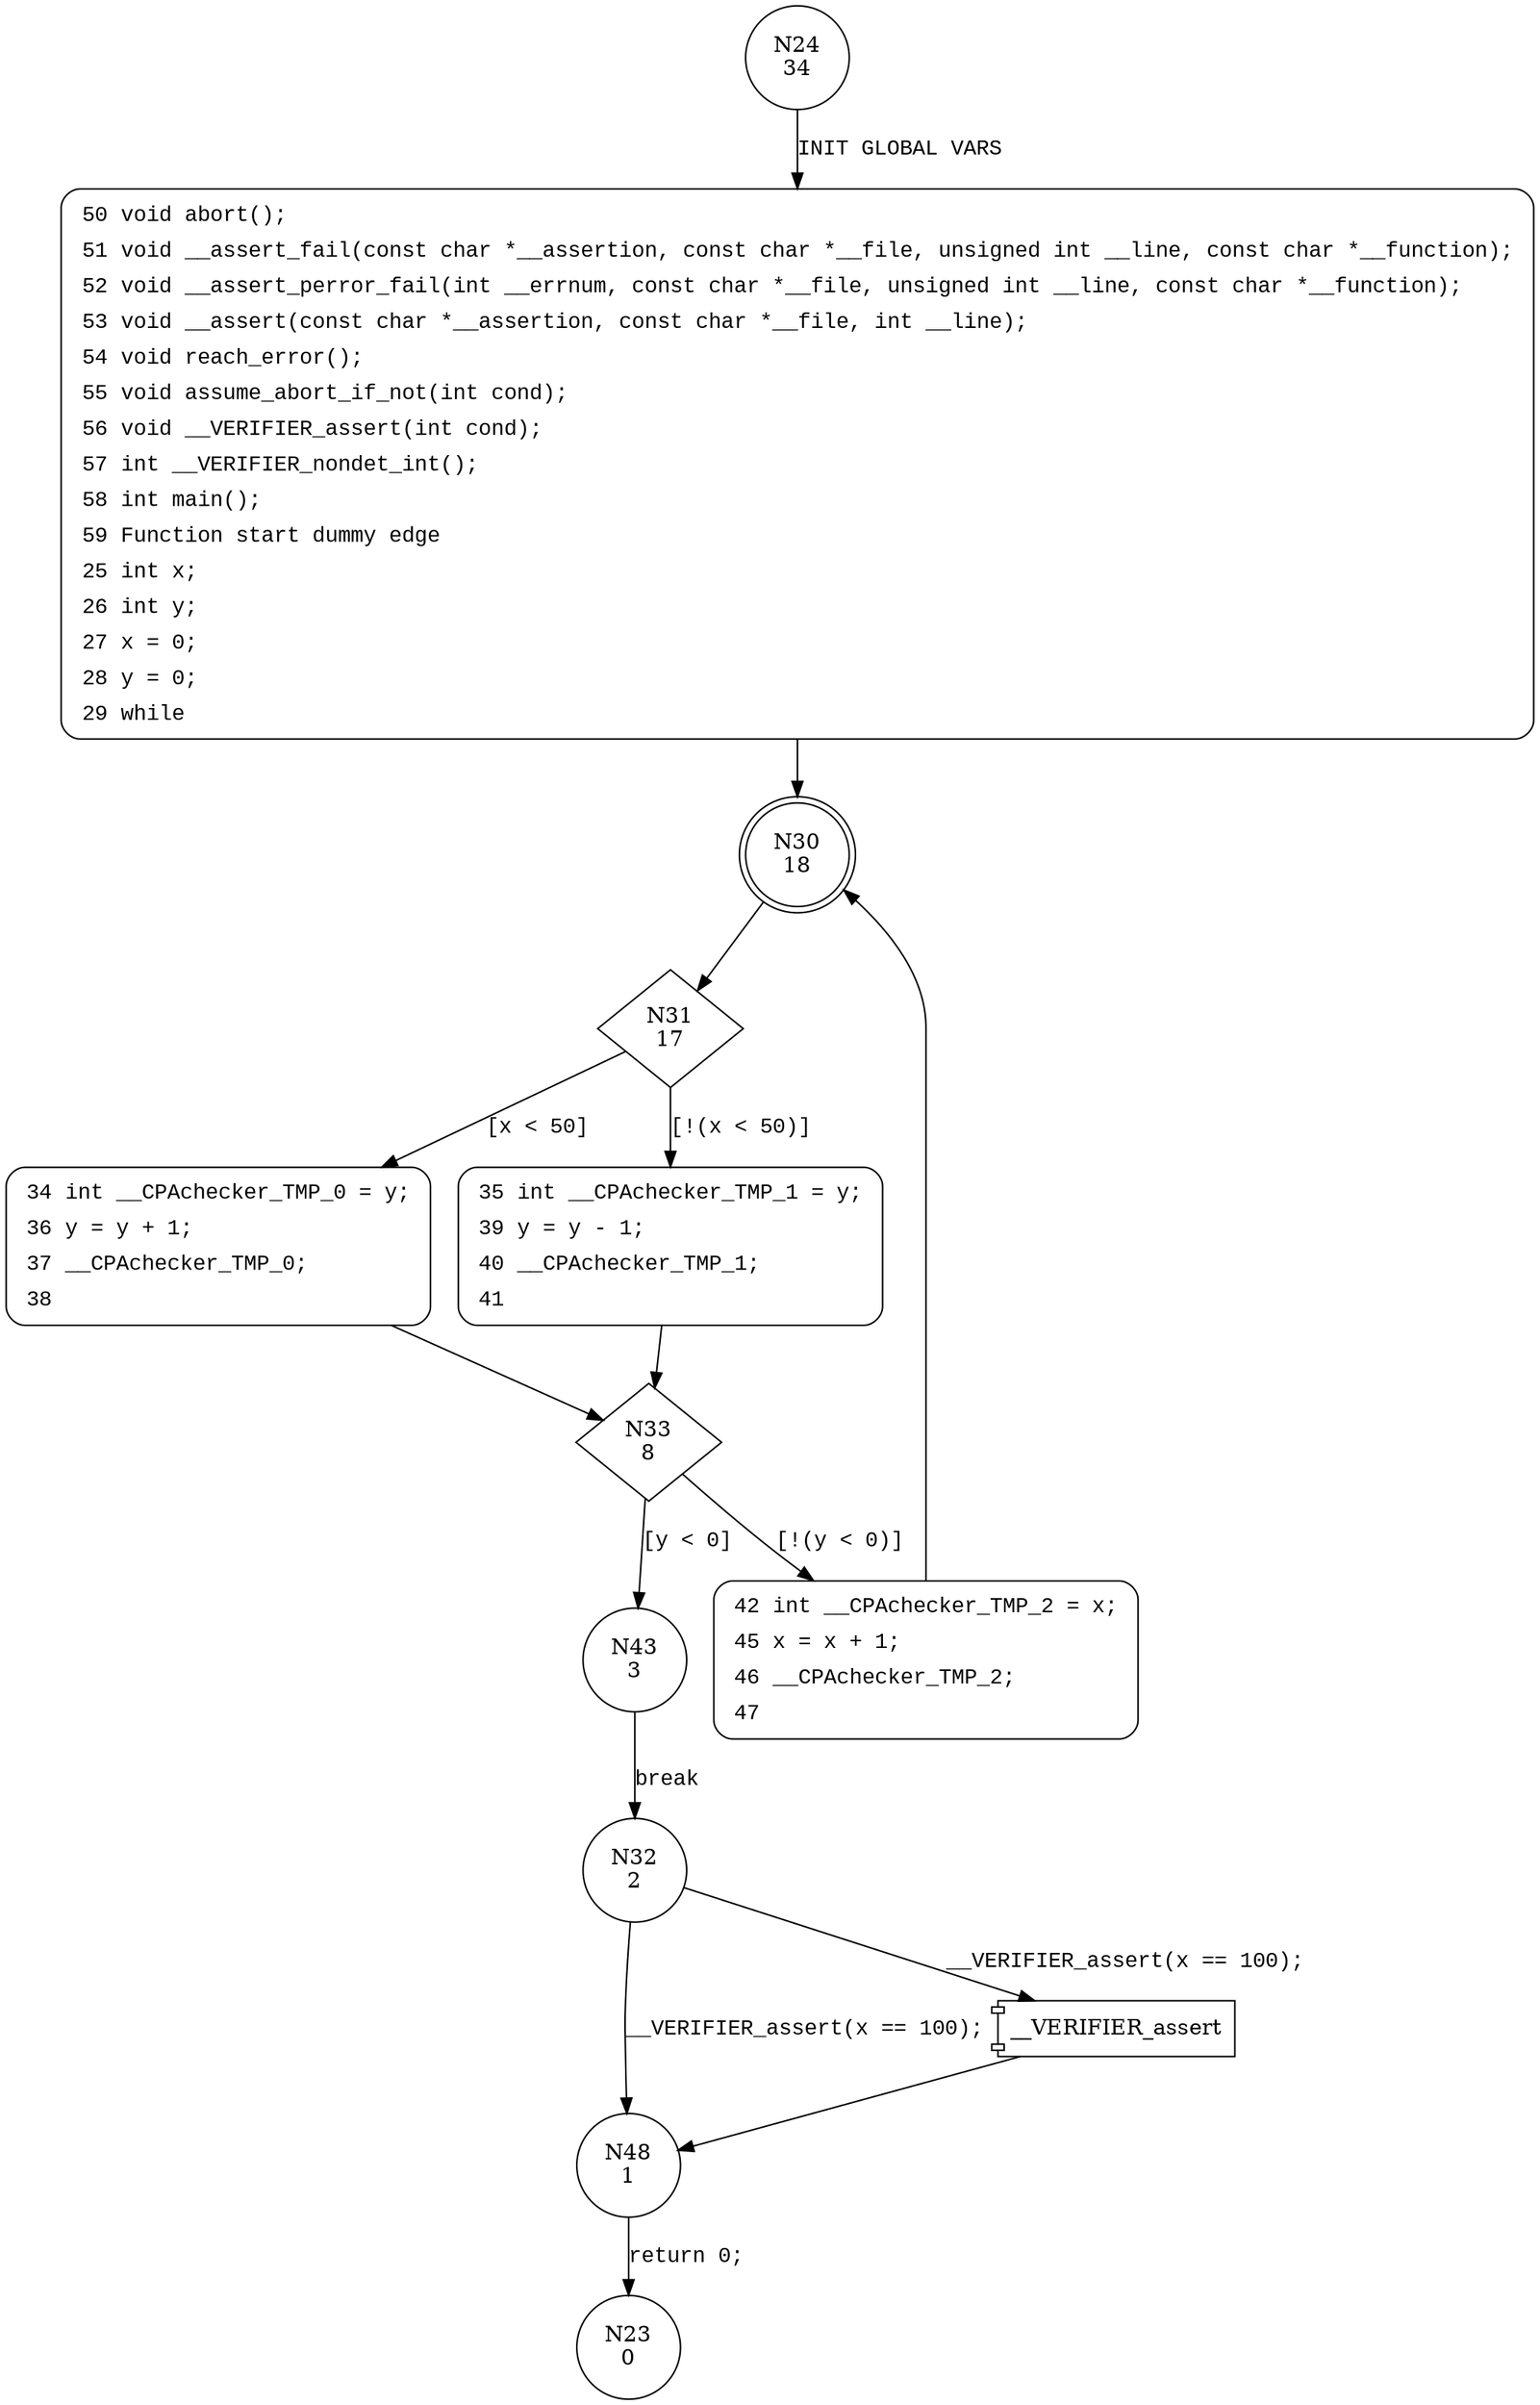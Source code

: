 digraph main {
24 [shape="circle" label="N24\n34"]
50 [shape="circle" label="N50\n33"]
30 [shape="doublecircle" label="N30\n18"]
31 [shape="diamond" label="N31\n17"]
34 [shape="circle" label="N34\n12"]
35 [shape="circle" label="N35\n16"]
33 [shape="diamond" label="N33\n8"]
43 [shape="circle" label="N43\n3"]
42 [shape="circle" label="N42\n7"]
32 [shape="circle" label="N32\n2"]
48 [shape="circle" label="N48\n1"]
23 [shape="circle" label="N23\n0"]
50 [style="filled,bold" penwidth="1" fillcolor="white" fontname="Courier New" shape="Mrecord" label=<<table border="0" cellborder="0" cellpadding="3" bgcolor="white"><tr><td align="right">50</td><td align="left">void abort();</td></tr><tr><td align="right">51</td><td align="left">void __assert_fail(const char *__assertion, const char *__file, unsigned int __line, const char *__function);</td></tr><tr><td align="right">52</td><td align="left">void __assert_perror_fail(int __errnum, const char *__file, unsigned int __line, const char *__function);</td></tr><tr><td align="right">53</td><td align="left">void __assert(const char *__assertion, const char *__file, int __line);</td></tr><tr><td align="right">54</td><td align="left">void reach_error();</td></tr><tr><td align="right">55</td><td align="left">void assume_abort_if_not(int cond);</td></tr><tr><td align="right">56</td><td align="left">void __VERIFIER_assert(int cond);</td></tr><tr><td align="right">57</td><td align="left">int __VERIFIER_nondet_int();</td></tr><tr><td align="right">58</td><td align="left">int main();</td></tr><tr><td align="right">59</td><td align="left">Function start dummy edge</td></tr><tr><td align="right">25</td><td align="left">int x;</td></tr><tr><td align="right">26</td><td align="left">int y;</td></tr><tr><td align="right">27</td><td align="left">x = 0;</td></tr><tr><td align="right">28</td><td align="left">y = 0;</td></tr><tr><td align="right">29</td><td align="left">while</td></tr></table>>]
50 -> 30[label=""]
35 [style="filled,bold" penwidth="1" fillcolor="white" fontname="Courier New" shape="Mrecord" label=<<table border="0" cellborder="0" cellpadding="3" bgcolor="white"><tr><td align="right">35</td><td align="left">int __CPAchecker_TMP_1 = y;</td></tr><tr><td align="right">39</td><td align="left">y = y - 1;</td></tr><tr><td align="right">40</td><td align="left">__CPAchecker_TMP_1;</td></tr><tr><td align="right">41</td><td align="left"></td></tr></table>>]
35 -> 33[label=""]
42 [style="filled,bold" penwidth="1" fillcolor="white" fontname="Courier New" shape="Mrecord" label=<<table border="0" cellborder="0" cellpadding="3" bgcolor="white"><tr><td align="right">42</td><td align="left">int __CPAchecker_TMP_2 = x;</td></tr><tr><td align="right">45</td><td align="left">x = x + 1;</td></tr><tr><td align="right">46</td><td align="left">__CPAchecker_TMP_2;</td></tr><tr><td align="right">47</td><td align="left"></td></tr></table>>]
42 -> 30[label=""]
34 [style="filled,bold" penwidth="1" fillcolor="white" fontname="Courier New" shape="Mrecord" label=<<table border="0" cellborder="0" cellpadding="3" bgcolor="white"><tr><td align="right">34</td><td align="left">int __CPAchecker_TMP_0 = y;</td></tr><tr><td align="right">36</td><td align="left">y = y + 1;</td></tr><tr><td align="right">37</td><td align="left">__CPAchecker_TMP_0;</td></tr><tr><td align="right">38</td><td align="left"></td></tr></table>>]
34 -> 33[label=""]
24 -> 50 [label="INIT GLOBAL VARS" fontname="Courier New"]
30 -> 31 [label="" fontname="Courier New"]
31 -> 34 [label="[x < 50]" fontname="Courier New"]
31 -> 35 [label="[!(x < 50)]" fontname="Courier New"]
33 -> 43 [label="[y < 0]" fontname="Courier New"]
33 -> 42 [label="[!(y < 0)]" fontname="Courier New"]
43 -> 32 [label="break" fontname="Courier New"]
100001 [shape="component" label="__VERIFIER_assert"]
32 -> 100001 [label="__VERIFIER_assert(x == 100);" fontname="Courier New"]
100001 -> 48 [label="" fontname="Courier New"]
32 -> 48 [label="__VERIFIER_assert(x == 100);" fontname="Courier New"]
48 -> 23 [label="return 0;" fontname="Courier New"]
}